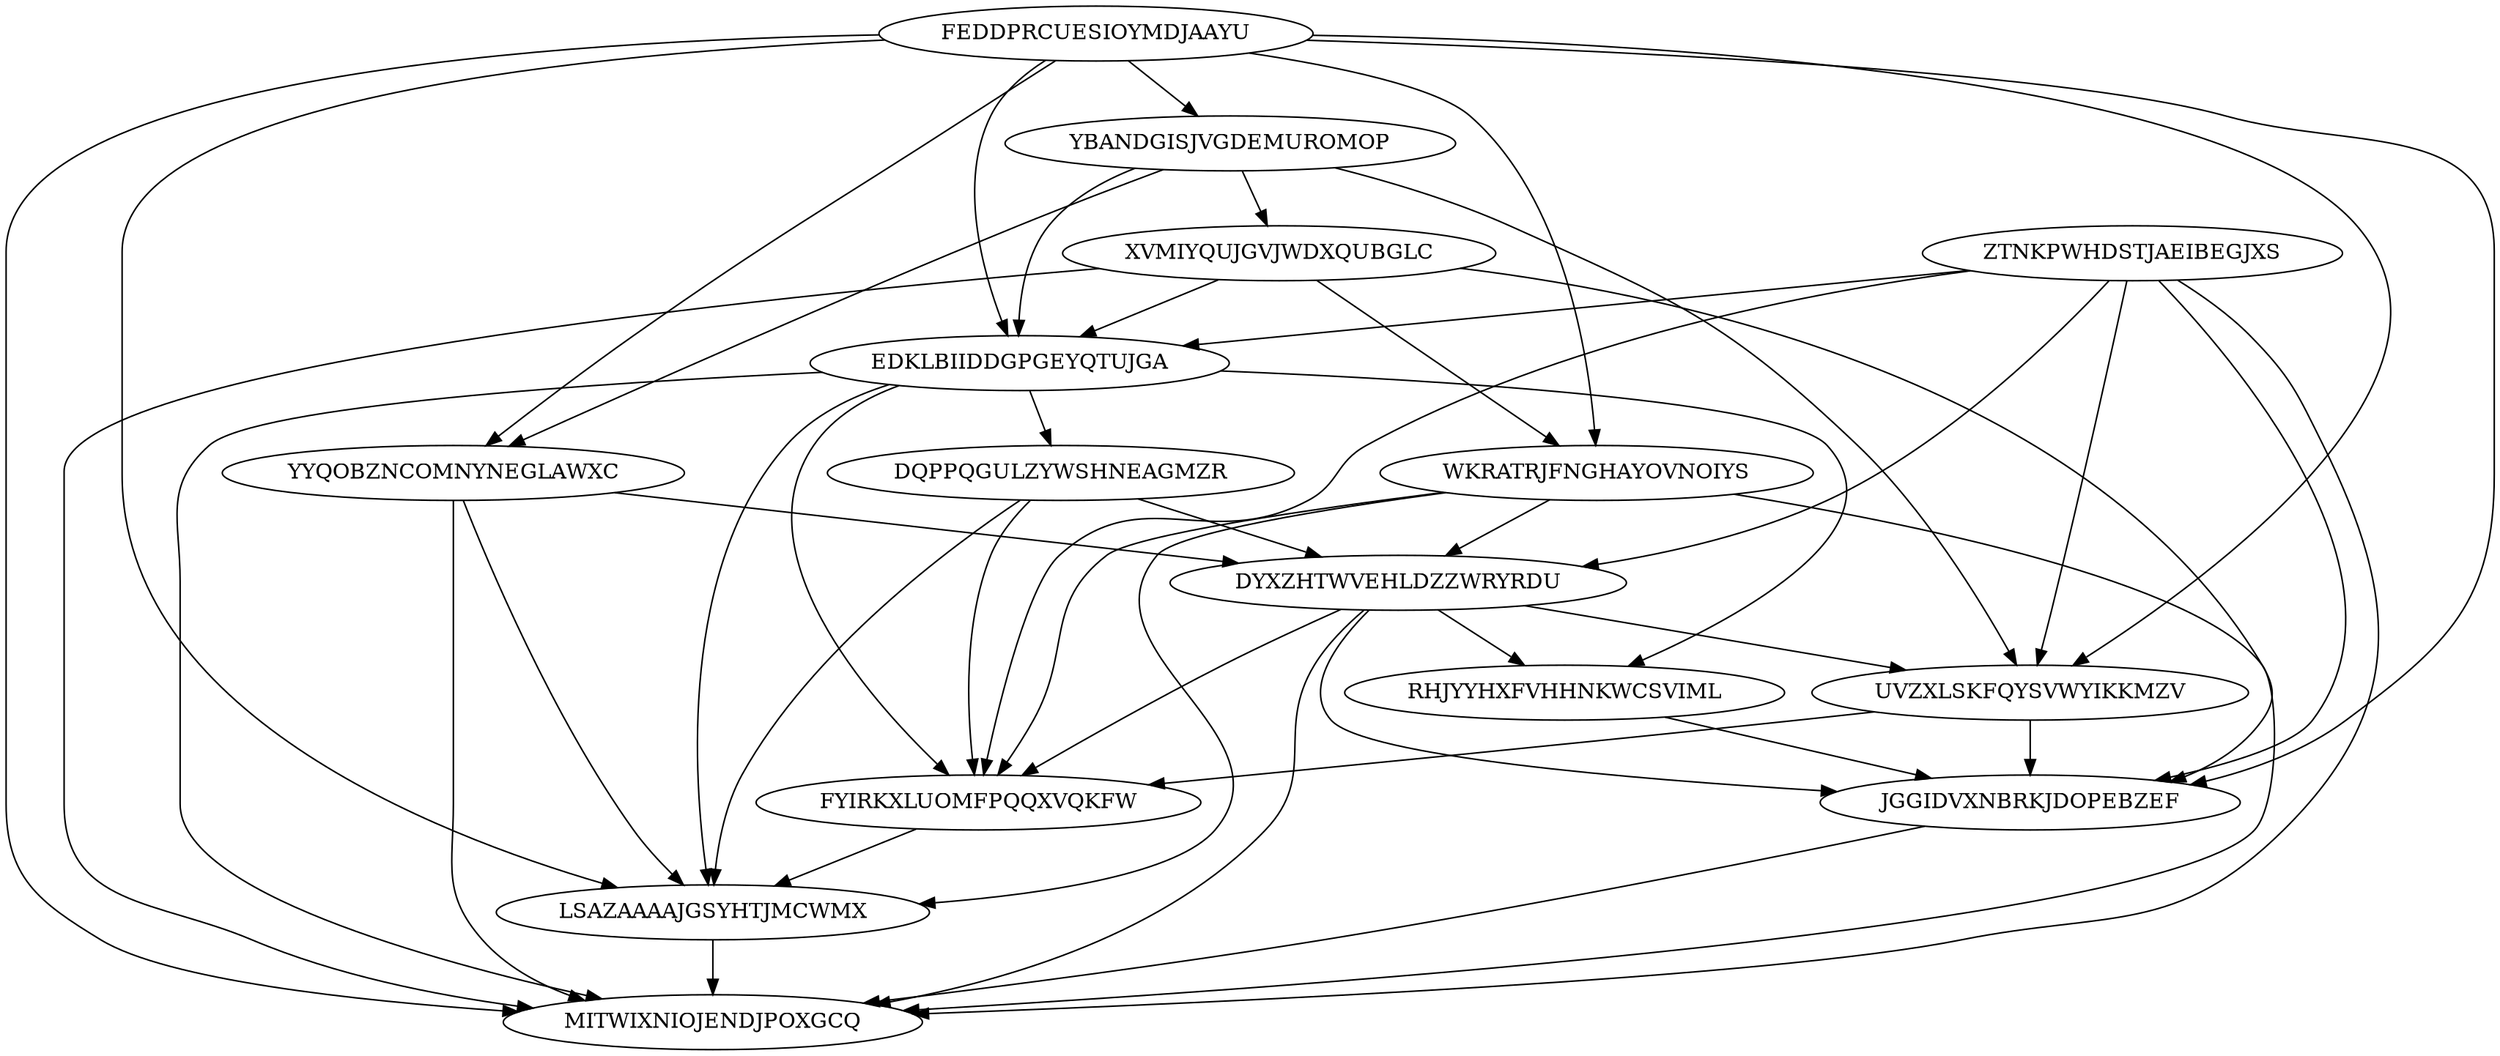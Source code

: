 digraph N15M48 {
	FEDDPRCUESIOYMDJAAYU	[Weight=10];
	YBANDGISJVGDEMUROMOP	[Weight=14];
	YYQOBZNCOMNYNEGLAWXC	[Weight=13];
	XVMIYQUJGVJWDXQUBGLC	[Weight=15];
	ZTNKPWHDSTJAEIBEGJXS	[Weight=13];
	WKRATRJFNGHAYOVNOIYS	[Weight=17];
	EDKLBIIDDGPGEYQTUJGA	[Weight=17];
	DQPPQGULZYWSHNEAGMZR	[Weight=13];
	DYXZHTWVEHLDZZWRYRDU	[Weight=12];
	UVZXLSKFQYSVWYIKKMZV	[Weight=11];
	RHJYYHXFVHHNKWCSVIML	[Weight=18];
	JGGIDVXNBRKJDOPEBZEF	[Weight=12];
	FYIRKXLUOMFPQQXVQKFW	[Weight=18];
	LSAZAAAAJGSYHTJMCWMX	[Weight=11];
	MITWIXNIOJENDJPOXGCQ	[Weight=15];
	EDKLBIIDDGPGEYQTUJGA -> FYIRKXLUOMFPQQXVQKFW [Weight=10];
	EDKLBIIDDGPGEYQTUJGA -> DQPPQGULZYWSHNEAGMZR [Weight=11];
	YBANDGISJVGDEMUROMOP -> UVZXLSKFQYSVWYIKKMZV [Weight=10];
	XVMIYQUJGVJWDXQUBGLC -> EDKLBIIDDGPGEYQTUJGA [Weight=13];
	FEDDPRCUESIOYMDJAAYU -> YYQOBZNCOMNYNEGLAWXC [Weight=18];
	FYIRKXLUOMFPQQXVQKFW -> LSAZAAAAJGSYHTJMCWMX [Weight=16];
	YYQOBZNCOMNYNEGLAWXC -> MITWIXNIOJENDJPOXGCQ [Weight=19];
	FEDDPRCUESIOYMDJAAYU -> UVZXLSKFQYSVWYIKKMZV [Weight=18];
	DQPPQGULZYWSHNEAGMZR -> FYIRKXLUOMFPQQXVQKFW [Weight=10];
	EDKLBIIDDGPGEYQTUJGA -> LSAZAAAAJGSYHTJMCWMX [Weight=15];
	ZTNKPWHDSTJAEIBEGJXS -> EDKLBIIDDGPGEYQTUJGA [Weight=19];
	XVMIYQUJGVJWDXQUBGLC -> JGGIDVXNBRKJDOPEBZEF [Weight=19];
	ZTNKPWHDSTJAEIBEGJXS -> UVZXLSKFQYSVWYIKKMZV [Weight=11];
	DQPPQGULZYWSHNEAGMZR -> DYXZHTWVEHLDZZWRYRDU [Weight=16];
	ZTNKPWHDSTJAEIBEGJXS -> FYIRKXLUOMFPQQXVQKFW [Weight=19];
	FEDDPRCUESIOYMDJAAYU -> WKRATRJFNGHAYOVNOIYS [Weight=19];
	YBANDGISJVGDEMUROMOP -> YYQOBZNCOMNYNEGLAWXC [Weight=10];
	EDKLBIIDDGPGEYQTUJGA -> MITWIXNIOJENDJPOXGCQ [Weight=19];
	WKRATRJFNGHAYOVNOIYS -> LSAZAAAAJGSYHTJMCWMX [Weight=16];
	WKRATRJFNGHAYOVNOIYS -> DYXZHTWVEHLDZZWRYRDU [Weight=16];
	LSAZAAAAJGSYHTJMCWMX -> MITWIXNIOJENDJPOXGCQ [Weight=17];
	WKRATRJFNGHAYOVNOIYS -> FYIRKXLUOMFPQQXVQKFW [Weight=11];
	JGGIDVXNBRKJDOPEBZEF -> MITWIXNIOJENDJPOXGCQ [Weight=13];
	YYQOBZNCOMNYNEGLAWXC -> DYXZHTWVEHLDZZWRYRDU [Weight=15];
	ZTNKPWHDSTJAEIBEGJXS -> MITWIXNIOJENDJPOXGCQ [Weight=19];
	DQPPQGULZYWSHNEAGMZR -> LSAZAAAAJGSYHTJMCWMX [Weight=12];
	YBANDGISJVGDEMUROMOP -> EDKLBIIDDGPGEYQTUJGA [Weight=17];
	YYQOBZNCOMNYNEGLAWXC -> LSAZAAAAJGSYHTJMCWMX [Weight=15];
	DYXZHTWVEHLDZZWRYRDU -> FYIRKXLUOMFPQQXVQKFW [Weight=17];
	FEDDPRCUESIOYMDJAAYU -> EDKLBIIDDGPGEYQTUJGA [Weight=19];
	UVZXLSKFQYSVWYIKKMZV -> JGGIDVXNBRKJDOPEBZEF [Weight=12];
	RHJYYHXFVHHNKWCSVIML -> JGGIDVXNBRKJDOPEBZEF [Weight=16];
	YBANDGISJVGDEMUROMOP -> XVMIYQUJGVJWDXQUBGLC [Weight=14];
	DYXZHTWVEHLDZZWRYRDU -> JGGIDVXNBRKJDOPEBZEF [Weight=10];
	ZTNKPWHDSTJAEIBEGJXS -> DYXZHTWVEHLDZZWRYRDU [Weight=20];
	EDKLBIIDDGPGEYQTUJGA -> RHJYYHXFVHHNKWCSVIML [Weight=10];
	ZTNKPWHDSTJAEIBEGJXS -> JGGIDVXNBRKJDOPEBZEF [Weight=16];
	FEDDPRCUESIOYMDJAAYU -> LSAZAAAAJGSYHTJMCWMX [Weight=14];
	FEDDPRCUESIOYMDJAAYU -> JGGIDVXNBRKJDOPEBZEF [Weight=16];
	XVMIYQUJGVJWDXQUBGLC -> MITWIXNIOJENDJPOXGCQ [Weight=17];
	WKRATRJFNGHAYOVNOIYS -> MITWIXNIOJENDJPOXGCQ [Weight=18];
	FEDDPRCUESIOYMDJAAYU -> MITWIXNIOJENDJPOXGCQ [Weight=18];
	FEDDPRCUESIOYMDJAAYU -> YBANDGISJVGDEMUROMOP [Weight=17];
	UVZXLSKFQYSVWYIKKMZV -> FYIRKXLUOMFPQQXVQKFW [Weight=14];
	XVMIYQUJGVJWDXQUBGLC -> WKRATRJFNGHAYOVNOIYS [Weight=18];
	DYXZHTWVEHLDZZWRYRDU -> UVZXLSKFQYSVWYIKKMZV [Weight=18];
	DYXZHTWVEHLDZZWRYRDU -> RHJYYHXFVHHNKWCSVIML [Weight=20];
	DYXZHTWVEHLDZZWRYRDU -> MITWIXNIOJENDJPOXGCQ [Weight=12];
}
